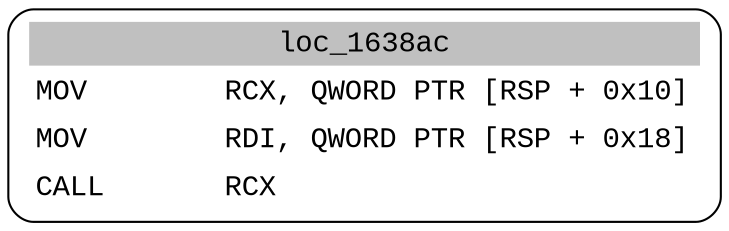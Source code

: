 digraph asm_graph {
1941 [
shape="Mrecord" fontname="Courier New"label =<<table border="0" cellborder="0" cellpadding="3"><tr><td align="center" colspan="2" bgcolor="grey">loc_1638ac</td></tr><tr><td align="left">MOV        RCX, QWORD PTR [RSP + 0x10]</td></tr><tr><td align="left">MOV        RDI, QWORD PTR [RSP + 0x18]</td></tr><tr><td align="left">CALL       RCX</td></tr></table>> ];
}